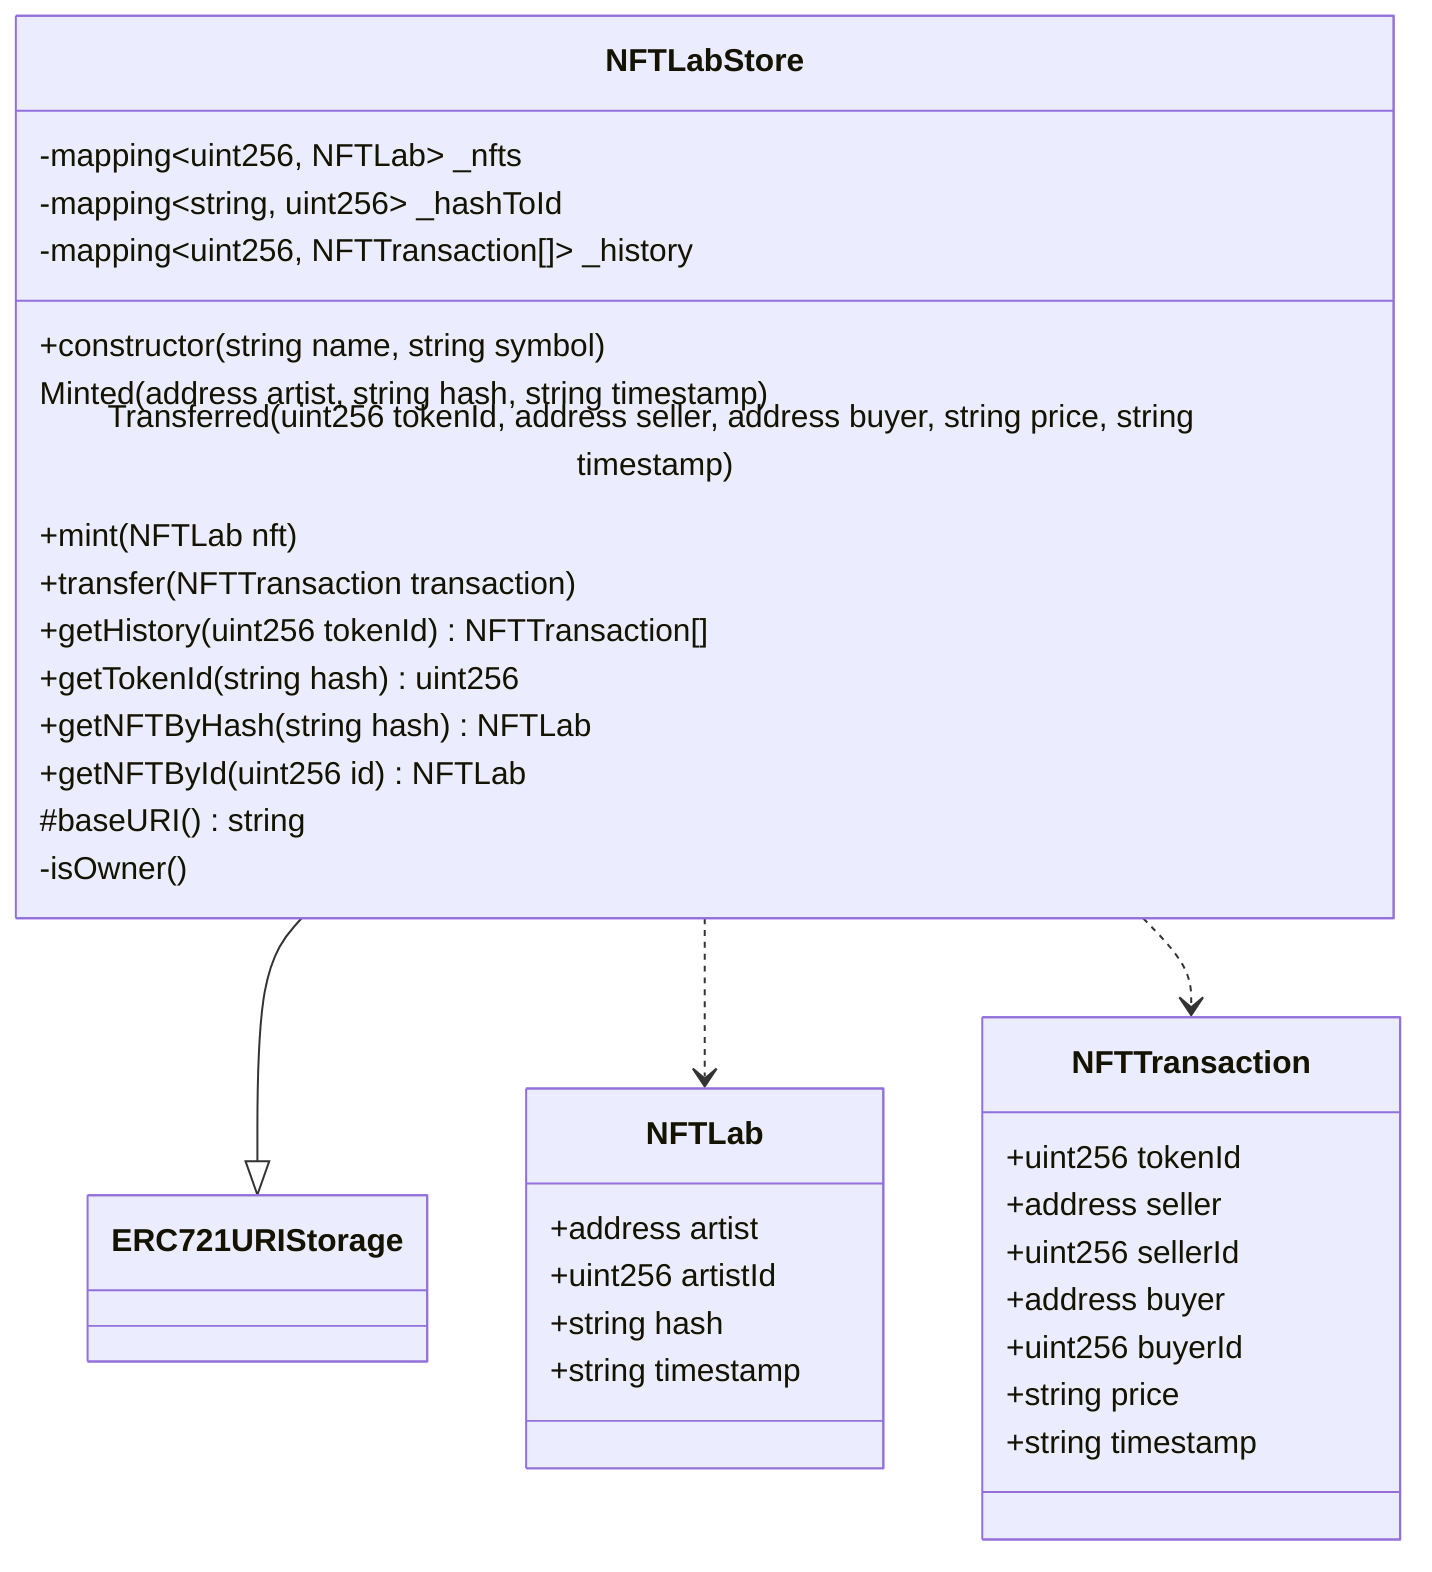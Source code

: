 classDiagram
    class ERC721URIStorage

	class NFTLabStore
	NFTLabStore : -mapping~uint256, NFTLab~ _nfts
	NFTLabStore : -mapping~string, uint256~ _hashToId
	NFTLabStore : -mapping~uint256, NFTTransaction[]~ _history

	NFTLabStore : +constructor(string name, string symbol)
	NFTLabStore : Minted(address artist, string hash, string timestamp)
	NFTLabStore : Transferred(uint256 tokenId, address seller, address buyer, string price, string timestamp)
	NFTLabStore : +mint(NFTLab nft)
	NFTLabStore : +transfer(NFTTransaction transaction)
	NFTLabStore : +getHistory(uint256 tokenId) NFTTransaction[]
	NFTLabStore : +getTokenId(string hash) uint256
	NFTLabStore : +getNFTByHash(string hash) NFTLab
	NFTLabStore : +getNFTById(uint256 id) NFTLab
	NFTLabStore : #baseURI() string
	NFTLabStore : -isOwner()

    NFTLabStore --|> ERC721URIStorage
	NFTLabStore ..> NFTLab
	NFTLabStore ..> NFTTransaction

	class NFTLab
	NFTLab : +address artist
	NFTLab : +uint256 artistId
	NFTLab : +string hash
	NFTLab : +string timestamp

	class NFTTransaction
	NFTTransaction : +uint256 tokenId
	NFTTransaction : +address seller
	NFTTransaction : +uint256 sellerId
	NFTTransaction : +address buyer
	NFTTransaction : +uint256 buyerId
	NFTTransaction : +string price
	NFTTransaction : +string timestamp
